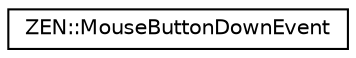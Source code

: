 digraph "Graphical Class Hierarchy"
{
 // LATEX_PDF_SIZE
  edge [fontname="Helvetica",fontsize="10",labelfontname="Helvetica",labelfontsize="10"];
  node [fontname="Helvetica",fontsize="10",shape=record];
  rankdir="LR";
  Node0 [label="ZEN::MouseButtonDownEvent",height=0.2,width=0.4,color="black", fillcolor="white", style="filled",URL="$structZEN_1_1MouseButtonDownEvent.html",tooltip=" "];
}
